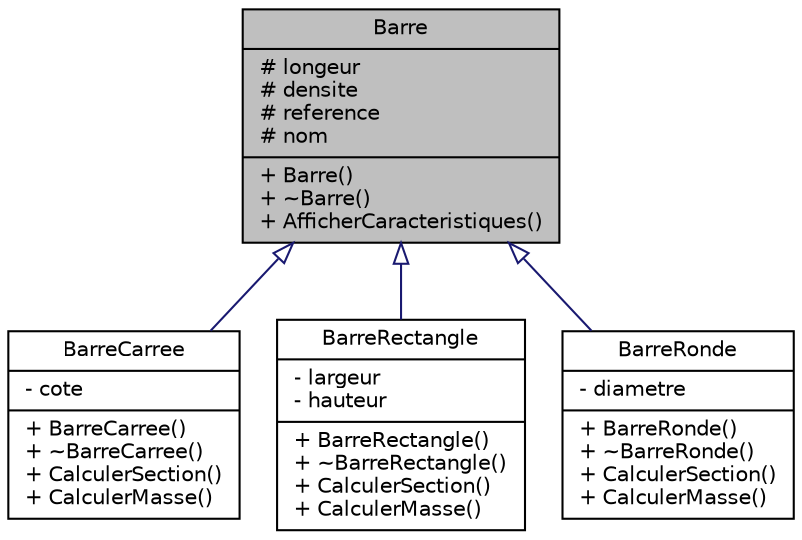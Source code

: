 digraph "Barre"
{
  edge [fontname="Helvetica",fontsize="10",labelfontname="Helvetica",labelfontsize="10"];
  node [fontname="Helvetica",fontsize="10",shape=record];
  Node0 [label="{Barre\n|# longeur\l# densite\l# reference\l# nom\l|+ Barre()\l+ ~Barre()\l+ AfficherCaracteristiques()\l}",height=0.2,width=0.4,color="black", fillcolor="grey75", style="filled", fontcolor="black"];
  Node0 -> Node1 [dir="back",color="midnightblue",fontsize="10",style="solid",arrowtail="onormal",fontname="Helvetica"];
  Node1 [label="{BarreCarree\n|- cote\l|+ BarreCarree()\l+ ~BarreCarree()\l+ CalculerSection()\l+ CalculerMasse()\l}",height=0.2,width=0.4,color="black", fillcolor="white", style="filled",URL="$class_barre_carree.html",tooltip="The BarreCarree class. "];
  Node0 -> Node2 [dir="back",color="midnightblue",fontsize="10",style="solid",arrowtail="onormal",fontname="Helvetica"];
  Node2 [label="{BarreRectangle\n|- largeur\l- hauteur\l|+ BarreRectangle()\l+ ~BarreRectangle()\l+ CalculerSection()\l+ CalculerMasse()\l}",height=0.2,width=0.4,color="black", fillcolor="white", style="filled",URL="$class_barre_rectangle.html",tooltip="The BarreRectangle class. "];
  Node0 -> Node3 [dir="back",color="midnightblue",fontsize="10",style="solid",arrowtail="onormal",fontname="Helvetica"];
  Node3 [label="{BarreRonde\n|- diametre\l|+ BarreRonde()\l+ ~BarreRonde()\l+ CalculerSection()\l+ CalculerMasse()\l}",height=0.2,width=0.4,color="black", fillcolor="white", style="filled",URL="$class_barre_ronde.html",tooltip="The BarreRonde class. "];
}
